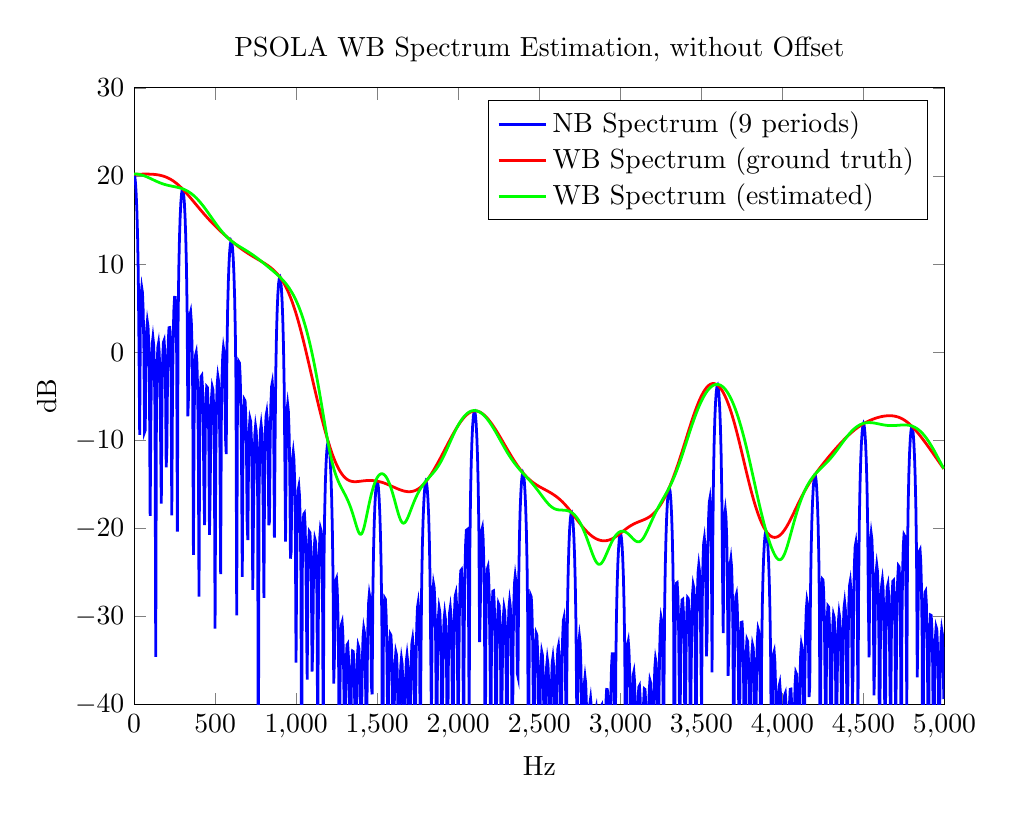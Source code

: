 % This file was created by matlab2tikz.
%
%The latest updates can be retrieved from
%  http://www.mathworks.com/matlabcentral/fileexchange/22022-matlab2tikz-matlab2tikz
%where you can also make suggestions and rate matlab2tikz.
%
\begin{tikzpicture}

\begin{axis}[%
width=4.052in,
height=3.084in,
at={(0.68in,0.416in)},
scale only axis,
xmin=0,
xmax=5000,
xlabel={Hz},
ymin=-40,
ymax=30,
ylabel={dB},
axis background/.style={fill=white},
title={PSOLA WB Spectrum Estimation, without Offset},
legend style={legend cell align=left,align=left,legend plot pos=left,draw=black}
]
\addplot [color=blue,solid,line width=1.0pt]
  table[row sep=crcr]{%
0	20.2\\
4.307	19.963\\
8.613	19.236\\
12.92	17.963\\
17.227	16.027\\
21.533	13.181\\
25.84	8.823\\
30.146	0.7\\
34.453	-9.384\\
38.76	2.987\\
43.066	6.332\\
47.373	7.303\\
51.68	6.777\\
55.986	4.804\\
60.293	0.75\\
64.6	-9.067\\
68.906	-8.846\\
73.213	-0.449\\
77.52	2.54\\
81.826	3.472\\
86.133	2.928\\
90.439	0.824\\
94.746	-3.796\\
99.053	-18.576\\
103.359	-7.937\\
107.666	-1.595\\
111.973	0.939\\
116.279	1.652\\
120.586	0.911\\
124.893	-1.527\\
129.199	-7.116\\
133.506	-34.572\\
137.812	-6.614\\
142.119	-1.571\\
146.426	0.546\\
150.732	1.008\\
155.039	0.008\\
159.346	-2.884\\
163.652	-9.978\\
167.959	-17.193\\
172.266	-4.78\\
176.572	-0.638\\
180.879	1.122\\
185.186	1.339\\
189.492	0.052\\
193.799	-3.406\\
198.105	-13.078\\
202.412	-10.815\\
206.719	-2.214\\
211.025	1.293\\
215.332	2.78\\
219.639	2.797\\
223.945	1.237\\
228.252	-2.91\\
232.559	-18.529\\
236.865	-5.074\\
241.172	1.681\\
245.479	4.829\\
249.785	6.225\\
254.092	6.217\\
258.398	4.549\\
262.705	-0.316\\
267.012	-20.363\\
271.318	3.058\\
275.625	9.279\\
279.932	12.938\\
284.238	15.361\\
288.545	16.977\\
292.852	17.977\\
297.158	18.454\\
301.465	18.448\\
305.771	17.965\\
310.078	16.977\\
314.385	15.41\\
318.691	13.114\\
322.998	9.764\\
327.305	4.484\\
331.611	-7.288\\
335.918	-4.963\\
340.225	1.999\\
344.531	4.24\\
348.838	4.566\\
353.145	3.474\\
357.451	0.822\\
361.758	-4.479\\
366.064	-22.987\\
370.371	-7.928\\
374.678	-2.401\\
378.984	-0.342\\
383.291	-0.031\\
387.598	-1.162\\
391.904	-4.032\\
396.211	-10.306\\
400.518	-27.745\\
404.824	-8.96\\
409.131	-4.501\\
413.438	-2.767\\
417.744	-2.643\\
422.051	-3.988\\
426.357	-7.297\\
430.664	-15.278\\
434.971	-19.628\\
439.277	-8.997\\
443.584	-5.325\\
447.891	-3.909\\
452.197	-4.011\\
456.504	-5.639\\
460.811	-9.552\\
465.117	-20.718\\
469.424	-15.793\\
473.73	-8.169\\
478.037	-5.089\\
482.344	-3.951\\
486.65	-4.279\\
490.957	-6.227\\
495.264	-10.947\\
499.57	-31.372\\
503.877	-12.301\\
508.184	-6.314\\
512.49	-3.662\\
516.797	-2.733\\
521.104	-3.247\\
525.41	-5.522\\
529.717	-11.342\\
534.023	-25.188\\
538.33	-7.888\\
542.637	-2.837\\
546.943	-0.39\\
551.25	0.506\\
555.557	-0.017\\
559.863	-2.475\\
564.17	-9.797\\
568.477	-11.559\\
572.783	-0.261\\
577.09	4.802\\
581.396	7.967\\
585.703	10.089\\
590.01	11.488\\
594.316	12.313\\
598.623	12.636\\
602.93	12.483\\
607.236	11.849\\
611.543	10.693\\
615.85	8.921\\
620.156	6.34\\
624.463	2.511\\
628.77	-3.931\\
633.076	-29.877\\
637.383	-7.221\\
641.689	-2.588\\
645.996	-1.084\\
650.303	-1.225\\
654.609	-2.767\\
658.916	-6.074\\
663.223	-13.07\\
667.529	-25.489\\
671.836	-10.768\\
676.143	-6.801\\
680.449	-5.377\\
684.756	-5.519\\
689.062	-7.132\\
693.369	-10.785\\
697.676	-19.691\\
701.982	-21.332\\
706.289	-12.023\\
710.596	-8.705\\
714.902	-7.53\\
719.209	-7.851\\
723.516	-9.72\\
727.822	-14.003\\
732.129	-26.968\\
736.436	-18.968\\
740.742	-12.095\\
745.049	-9.316\\
749.355	-8.408\\
753.662	-8.96\\
757.969	-11.177\\
762.275	-16.372\\
766.582	-50.41\\
770.889	-16.649\\
775.195	-11.218\\
779.502	-8.875\\
783.809	-8.217\\
788.115	-9.015\\
792.422	-11.648\\
796.729	-18.182\\
801.035	-27.881\\
805.342	-13.79\\
809.648	-9.298\\
813.955	-7.283\\
818.262	-6.822\\
822.568	-7.841\\
826.875	-10.943\\
831.182	-19.636\\
835.488	-19.215\\
839.795	-9.708\\
844.102	-5.773\\
848.408	-3.897\\
852.715	-3.464\\
857.021	-4.538\\
861.328	-8.026\\
865.635	-21.045\\
869.941	-10.098\\
874.248	-2.196\\
878.555	2.037\\
882.861	4.773\\
887.168	6.603\\
891.475	7.769\\
895.781	8.385\\
900.088	8.507\\
904.395	8.151\\
908.701	7.298\\
913.008	5.893\\
917.314	3.814\\
921.621	0.813\\
925.928	-3.727\\
930.234	-12.141\\
934.541	-21.483\\
938.848	-9.795\\
943.154	-6.684\\
947.461	-5.919\\
951.768	-6.651\\
956.074	-8.841\\
960.381	-13.146\\
964.688	-23.428\\
968.994	-22.71\\
973.301	-14.753\\
977.607	-12.039\\
981.914	-11.367\\
986.221	-12.173\\
990.527	-14.555\\
994.834	-19.498\\
999.141	-35.239\\
1003.447	-23.799\\
1007.754	-17.858\\
1012.061	-15.643\\
1016.367	-15.238\\
1020.674	-16.292\\
1024.98	-19.061\\
1029.287	-25.049\\
1033.594	-49.049\\
1037.9	-24.809\\
1042.207	-20.164\\
1046.514	-18.396\\
1050.82	-18.275\\
1055.127	-19.621\\
1059.434	-22.879\\
1063.74	-30.453\\
1068.047	-37.167\\
1072.354	-25.519\\
1076.66	-21.766\\
1080.967	-20.36\\
1085.273	-20.49\\
1089.58	-22.128\\
1093.887	-25.963\\
1098.193	-36.246\\
1102.5	-33.579\\
1106.807	-25.493\\
1111.113	-22.345\\
1115.42	-21.191\\
1119.727	-21.5\\
1124.033	-23.39\\
1128.34	-27.905\\
1132.646	-44.71\\
1136.953	-30.283\\
1141.26	-23.926\\
1145.566	-21.091\\
1149.873	-19.986\\
1154.18	-20.28\\
1158.486	-22.24\\
1162.793	-27.459\\
1167.1	-45.584\\
1171.406	-24.209\\
1175.713	-18.295\\
1180.02	-14.885\\
1184.326	-12.692\\
1188.633	-11.291\\
1192.939	-10.496\\
1197.246	-10.216\\
1201.553	-10.409\\
1205.859	-11.071\\
1210.166	-12.232\\
1214.473	-13.965\\
1218.779	-16.422\\
1223.086	-19.934\\
1227.393	-25.401\\
1231.699	-37.623\\
1236.006	-34.668\\
1240.312	-27.995\\
1244.619	-25.896\\
1248.926	-25.684\\
1253.232	-26.878\\
1257.539	-29.633\\
1261.846	-35.073\\
1266.152	-54.851\\
1270.459	-38.266\\
1274.766	-32.889\\
1279.072	-30.898\\
1283.379	-30.632\\
1287.686	-31.801\\
1291.992	-34.715\\
1296.299	-41.101\\
1300.605	-56.968\\
1304.912	-39.377\\
1309.219	-34.972\\
1313.525	-33.242\\
1317.832	-33.108\\
1322.139	-34.438\\
1326.445	-37.747\\
1330.752	-45.862\\
1335.059	-49.414\\
1339.365	-39.053\\
1343.672	-35.374\\
1347.979	-33.918\\
1352.285	-33.971\\
1356.592	-35.553\\
1360.898	-39.449\\
1365.205	-50.915\\
1369.512	-45.133\\
1373.818	-37.595\\
1378.125	-34.476\\
1382.432	-33.28\\
1386.738	-33.547\\
1391.045	-35.443\\
1395.352	-40.16\\
1399.658	-62.33\\
1403.965	-40.995\\
1408.271	-35.032\\
1412.578	-32.335\\
1416.885	-31.351\\
1421.191	-31.81\\
1425.498	-34.047\\
1429.805	-39.912\\
1434.111	-52.432\\
1438.418	-35.952\\
1442.725	-30.904\\
1447.031	-28.419\\
1451.338	-27.477\\
1455.645	-27.959\\
1459.951	-30.401\\
1464.258	-37.86\\
1468.564	-38.838\\
1472.871	-27.769\\
1477.178	-22.699\\
1481.484	-19.5\\
1485.791	-17.335\\
1490.098	-15.89\\
1494.404	-15.02\\
1498.711	-14.654\\
1503.018	-14.764\\
1507.324	-15.357\\
1511.631	-16.476\\
1515.938	-18.216\\
1520.244	-20.773\\
1524.551	-24.594\\
1528.857	-31.082\\
1533.164	-60.46\\
1537.471	-33.956\\
1541.777	-29.392\\
1546.084	-27.896\\
1550.391	-28.035\\
1554.697	-29.579\\
1559.004	-32.904\\
1563.311	-40.01\\
1567.617	-51.346\\
1571.924	-37.308\\
1576.23	-33.396\\
1580.537	-31.989\\
1584.844	-32.141\\
1589.15	-33.768\\
1593.457	-37.461\\
1597.764	-46.579\\
1602.07	-47.503\\
1606.377	-38.445\\
1610.684	-35.171\\
1614.99	-34.015\\
1619.297	-34.35\\
1623.604	-36.241\\
1627.91	-40.581\\
1632.217	-54.059\\
1636.523	-45.151\\
1640.83	-38.41\\
1645.137	-35.662\\
1649.443	-34.766\\
1653.75	-35.327\\
1658.057	-37.562\\
1662.363	-42.831\\
1666.67	-104.976\\
1670.977	-42.718\\
1675.283	-37.355\\
1679.59	-35.02\\
1683.896	-34.355\\
1688.203	-35.144\\
1692.51	-37.782\\
1696.816	-44.414\\
1701.123	-53.128\\
1705.43	-39.557\\
1709.736	-35.08\\
1714.043	-33.037\\
1718.35	-32.538\\
1722.656	-33.516\\
1726.963	-36.598\\
1731.27	-45.46\\
1735.576	-44.248\\
1739.883	-34.885\\
1744.189	-30.904\\
1748.496	-28.952\\
1752.803	-28.432\\
1757.109	-29.419\\
1761.416	-32.851\\
1765.723	-46.369\\
1770.029	-34.281\\
1774.336	-26.363\\
1778.643	-22.012\\
1782.949	-19.13\\
1787.256	-17.139\\
1791.562	-15.801\\
1795.869	-15.002\\
1800.176	-14.688\\
1804.482	-14.844\\
1808.789	-15.488\\
1813.096	-16.678\\
1817.402	-18.535\\
1821.709	-21.314\\
1826.016	-25.643\\
1830.322	-33.944\\
1834.629	-42.16\\
1838.936	-30.669\\
1843.242	-27.336\\
1847.549	-26.305\\
1851.855	-26.755\\
1856.162	-28.659\\
1860.469	-32.695\\
1864.775	-42.921\\
1869.082	-41.149\\
1873.389	-33.053\\
1877.695	-30.031\\
1882.002	-29.019\\
1886.309	-29.472\\
1890.615	-31.502\\
1894.922	-36.125\\
1899.229	-52.258\\
1903.535	-39.257\\
1907.842	-33.026\\
1912.148	-30.429\\
1916.455	-29.619\\
1920.762	-30.262\\
1925.068	-32.627\\
1929.375	-38.27\\
1933.682	-59.105\\
1937.988	-36.772\\
1942.295	-31.751\\
1946.602	-29.552\\
1950.908	-28.987\\
1955.215	-29.889\\
1959.521	-32.72\\
1963.828	-39.982\\
1968.135	-45.424\\
1972.441	-33.708\\
1976.748	-29.542\\
1981.055	-27.692\\
1985.361	-27.374\\
1989.668	-28.57\\
1993.975	-31.995\\
1998.281	-42.126\\
2002.588	-38.268\\
2006.895	-29.919\\
2011.201	-26.367\\
2015.508	-24.793\\
2019.814	-24.685\\
2024.121	-26.173\\
2028.428	-30.335\\
2032.734	-47.758\\
2037.041	-31.523\\
2041.348	-24.876\\
2045.654	-21.682\\
2049.961	-20.212\\
2054.268	-20.148\\
2058.574	-21.773\\
2062.881	-26.739\\
2067.188	-42.709\\
2071.494	-22.438\\
2075.801	-16.268\\
2080.107	-12.565\\
2084.414	-10.076\\
2088.721	-8.387\\
2093.027	-7.312\\
2097.334	-6.763\\
2101.641	-6.699\\
2105.947	-7.118\\
2110.254	-8.049\\
2114.561	-9.567\\
2118.867	-11.828\\
2123.174	-15.166\\
2127.48	-20.505\\
2131.787	-32.91\\
2136.094	-29.04\\
2140.4	-22.399\\
2144.707	-20.217\\
2149.014	-19.914\\
2153.32	-21.03\\
2157.627	-23.728\\
2161.934	-29.173\\
2166.24	-50.359\\
2170.547	-31.9\\
2174.854	-26.594\\
2179.16	-24.615\\
2183.467	-24.36\\
2187.773	-25.552\\
2192.08	-28.514\\
2196.387	-35.038\\
2200.693	-49.554\\
2205	-33.031\\
2209.307	-28.755\\
2213.613	-27.118\\
2217.92	-27.078\\
2222.227	-28.515\\
2226.533	-31.961\\
2230.84	-40.365\\
2235.146	-43.291\\
2239.453	-33.349\\
2243.76	-29.844\\
2248.066	-28.539\\
2252.373	-28.744\\
2256.68	-30.488\\
2260.986	-34.583\\
2265.293	-46.599\\
2269.6	-40.161\\
2273.906	-32.932\\
2278.213	-30.007\\
2282.52	-28.987\\
2286.826	-29.428\\
2291.133	-31.511\\
2295.439	-36.465\\
2299.746	-61.207\\
2304.053	-37.255\\
2308.359	-31.546\\
2312.666	-29.036\\
2316.973	-28.224\\
2321.279	-28.854\\
2325.586	-31.275\\
2329.893	-37.406\\
2334.199	-48.921\\
2338.506	-33.362\\
2342.812	-28.519\\
2347.119	-26.196\\
2351.426	-25.405\\
2355.732	-26.039\\
2360.039	-28.651\\
2364.346	-36.439\\
2368.652	-36.816\\
2372.959	-26.13\\
2377.266	-21.218\\
2381.572	-18.143\\
2385.879	-16.088\\
2390.186	-14.747\\
2394.492	-13.973\\
2398.799	-13.698\\
2403.105	-13.896\\
2407.412	-14.573\\
2411.719	-15.774\\
2416.025	-17.594\\
2420.332	-20.232\\
2424.639	-24.145\\
2428.945	-30.779\\
2433.252	-66.402\\
2437.559	-33.407\\
2441.865	-28.988\\
2446.172	-27.572\\
2450.479	-27.776\\
2454.785	-29.383\\
2459.092	-32.785\\
2463.398	-40.057\\
2467.705	-50.427\\
2472.012	-37.044\\
2476.318	-33.226\\
2480.625	-31.873\\
2484.932	-32.069\\
2489.238	-33.743\\
2493.545	-37.505\\
2497.852	-46.875\\
2502.158	-47.108\\
2506.465	-38.311\\
2510.771	-35.105\\
2515.078	-33.99\\
2519.385	-34.364\\
2523.691	-36.3\\
2527.998	-40.723\\
2532.305	-54.79\\
2536.611	-44.954\\
2540.918	-38.371\\
2545.225	-35.684\\
2549.531	-34.835\\
2553.838	-35.444\\
2558.145	-37.741\\
2562.451	-43.132\\
2566.758	-76.19\\
2571.064	-42.739\\
2575.371	-37.506\\
2579.678	-35.248\\
2583.984	-34.653\\
2588.291	-35.518\\
2592.598	-38.254\\
2596.904	-45.09\\
2601.211	-52.974\\
2605.518	-39.991\\
2609.824	-35.654\\
2614.131	-33.723\\
2618.438	-33.333\\
2622.744	-34.431\\
2627.051	-37.664\\
2631.357	-46.892\\
2635.664	-45.082\\
2639.971	-36.058\\
2644.277	-32.252\\
2648.584	-30.456\\
2652.891	-30.097\\
2657.197	-31.259\\
2661.504	-34.91\\
2665.811	-49.29\\
2670.117	-36.294\\
2674.424	-28.672\\
2678.73	-24.534\\
2683.037	-21.852\\
2687.344	-20.06\\
2691.65	-18.923\\
2695.957	-18.329\\
2700.264	-18.224\\
2704.57	-18.594\\
2708.877	-19.457\\
2713.184	-20.872\\
2717.49	-22.961\\
2721.797	-25.983\\
2726.104	-30.579\\
2730.41	-39.265\\
2734.717	-46.887\\
2739.023	-36.068\\
2743.33	-33.034\\
2747.637	-32.271\\
2751.943	-32.983\\
2756.25	-35.156\\
2760.557	-39.489\\
2764.863	-50.249\\
2769.17	-47.998\\
2773.477	-40.345\\
2777.783	-37.613\\
2782.09	-36.868\\
2786.396	-37.584\\
2790.703	-39.883\\
2795.01	-44.817\\
2799.316	-62.088\\
2803.623	-48.06\\
2807.93	-42.18\\
2812.236	-39.85\\
2816.543	-39.291\\
2820.85	-40.182\\
2825.156	-42.803\\
2829.463	-48.769\\
2833.77	-67.671\\
2838.076	-47.343\\
2842.383	-42.608\\
2846.689	-40.644\\
2850.996	-40.298\\
2855.303	-41.419\\
2859.609	-44.482\\
2863.916	-52.096\\
2868.223	-56.94\\
2872.529	-45.773\\
2876.836	-41.833\\
2881.143	-40.172\\
2885.449	-40.03\\
2889.756	-41.403\\
2894.062	-45.027\\
2898.369	-55.624\\
2902.676	-51.151\\
2906.982	-43.106\\
2911.289	-39.715\\
2915.596	-38.275\\
2919.902	-38.289\\
2924.209	-39.901\\
2928.516	-44.226\\
2932.822	-62.949\\
2937.129	-45.204\\
2941.436	-38.73\\
2945.742	-35.626\\
2950.049	-34.224\\
2954.355	-34.22\\
2958.662	-35.911\\
2962.969	-41.008\\
2967.275	-55.432\\
2971.582	-36.363\\
2975.889	-30.263\\
2980.195	-26.573\\
2984.502	-24.078\\
2988.809	-22.369\\
2993.115	-21.265\\
2997.422	-20.678\\
3001.729	-20.57\\
3006.035	-20.937\\
3010.342	-21.812\\
3014.648	-23.27\\
3018.955	-25.469\\
3023.262	-28.751\\
3027.568	-34.063\\
3031.875	-46.757\\
3036.182	-42.014\\
3040.488	-35.444\\
3044.795	-33.205\\
3049.102	-32.823\\
3053.408	-33.853\\
3057.715	-36.473\\
3062.021	-41.886\\
3066.328	-64.8\\
3070.635	-44.026\\
3074.941	-38.704\\
3079.248	-36.638\\
3083.555	-36.281\\
3087.861	-37.368\\
3092.168	-40.24\\
3096.475	-46.752\\
3100.781	-59.886\\
3105.088	-44.116\\
3109.395	-39.775\\
3113.701	-38.031\\
3118.008	-37.871\\
3122.314	-39.191\\
3126.621	-42.539\\
3130.928	-50.996\\
3135.234	-53.052\\
3139.541	-43.248\\
3143.848	-39.642\\
3148.154	-38.206\\
3152.461	-38.273\\
3156.768	-39.883\\
3161.074	-43.874\\
3165.381	-56.162\\
3169.688	-48.722\\
3173.994	-41.472\\
3178.301	-38.41\\
3182.607	-37.232\\
3186.914	-37.51\\
3191.221	-39.436\\
3195.527	-44.283\\
3199.834	-72.351\\
3204.141	-44.324\\
3208.447	-38.508\\
3212.754	-35.825\\
3217.061	-34.824\\
3221.367	-35.262\\
3225.674	-37.503\\
3229.98	-43.539\\
3234.287	-53.764\\
3238.594	-38.67\\
3242.9	-33.663\\
3247.207	-31.132\\
3251.514	-30.122\\
3255.82	-30.536\\
3260.127	-32.95\\
3264.434	-40.708\\
3268.74	-40.121\\
3273.047	-29.434\\
3277.354	-24.311\\
3281.66	-20.995\\
3285.967	-18.688\\
3290.273	-17.087\\
3294.58	-16.05\\
3298.887	-15.508\\
3303.193	-15.437\\
3307.5	-15.844\\
3311.807	-16.774\\
3316.113	-18.324\\
3320.42	-20.697\\
3324.727	-24.358\\
3329.033	-30.797\\
3333.34	-87.898\\
3337.646	-32.502\\
3341.953	-27.888\\
3346.26	-26.219\\
3350.566	-26.156\\
3354.873	-27.497\\
3359.18	-30.649\\
3363.486	-37.768\\
3367.793	-46.906\\
3372.1	-33.797\\
3376.406	-29.752\\
3380.713	-28.135\\
3385.02	-28.06\\
3389.326	-29.467\\
3393.633	-32.987\\
3397.939	-42.31\\
3402.246	-41.543\\
3406.553	-32.687\\
3410.859	-29.24\\
3415.166	-27.862\\
3419.473	-27.969\\
3423.779	-29.649\\
3428.086	-33.855\\
3432.393	-48.274\\
3436.699	-37.155\\
3441.006	-30.427\\
3445.312	-27.507\\
3449.619	-26.411\\
3453.926	-26.776\\
3458.232	-28.845\\
3462.539	-34.073\\
3466.846	-60.831\\
3471.152	-32.824\\
3475.459	-27.434\\
3479.766	-24.969\\
3484.072	-24.162\\
3488.379	-24.822\\
3492.686	-27.376\\
3496.992	-34.144\\
3501.299	-40.959\\
3505.605	-28.245\\
3509.912	-23.772\\
3514.219	-21.676\\
3518.525	-21.122\\
3522.832	-22.068\\
3527.139	-25.182\\
3531.445	-34.519\\
3535.752	-31.836\\
3540.059	-22.87\\
3544.365	-18.968\\
3548.672	-17.061\\
3552.979	-16.594\\
3557.285	-17.664\\
3561.592	-21.272\\
3565.898	-36.338\\
3570.205	-22.084\\
3574.512	-14.492\\
3578.818	-10.306\\
3583.125	-7.565\\
3587.432	-5.717\\
3591.738	-4.529\\
3596.045	-3.891\\
3600.352	-3.75\\
3604.658	-4.094\\
3608.965	-4.941\\
3613.271	-6.351\\
3617.578	-8.449\\
3621.885	-11.497\\
3626.191	-16.151\\
3630.498	-25.024\\
3634.805	-31.887\\
3639.111	-21.521\\
3643.418	-18.608\\
3647.725	-17.944\\
3652.031	-18.761\\
3656.338	-21.054\\
3660.645	-25.547\\
3664.951	-36.733\\
3669.258	-33.877\\
3673.564	-26.553\\
3677.871	-24.016\\
3682.178	-23.456\\
3686.484	-24.365\\
3690.791	-26.877\\
3695.098	-32.077\\
3699.404	-50.593\\
3703.711	-35.376\\
3708.018	-29.833\\
3712.324	-27.773\\
3716.631	-27.478\\
3720.938	-28.641\\
3725.244	-31.558\\
3729.551	-37.898\\
3733.857	-55.281\\
3738.164	-36.67\\
3742.471	-32.301\\
3746.777	-30.662\\
3751.084	-30.637\\
3755.391	-32.085\\
3759.697	-35.501\\
3764.004	-43.601\\
3768.311	-48.001\\
3772.617	-37.501\\
3776.924	-33.936\\
3781.23	-32.622\\
3785.537	-32.822\\
3789.844	-34.542\\
3794.15	-38.543\\
3798.457	-49.812\\
3802.764	-44.896\\
3807.07	-37.34\\
3811.377	-34.307\\
3815.684	-33.2\\
3819.99	-33.542\\
3824.297	-35.488\\
3828.604	-40.189\\
3832.91	-60.687\\
3837.217	-41.394\\
3841.523	-35.311\\
3845.83	-32.521\\
3850.137	-31.413\\
3854.443	-31.697\\
3858.75	-33.684\\
3863.057	-39.148\\
3867.363	-52.439\\
3871.67	-34.626\\
3875.977	-28.828\\
3880.283	-25.388\\
3884.59	-23.122\\
3888.896	-21.629\\
3893.203	-20.73\\
3897.51	-20.338\\
3901.816	-20.416\\
3906.123	-20.961\\
3910.43	-22.005\\
3914.736	-23.625\\
3919.043	-25.981\\
3923.35	-29.421\\
3927.656	-34.914\\
3931.963	-48.13\\
3936.27	-42.689\\
3940.576	-36.372\\
3944.883	-34.26\\
3949.189	-33.975\\
3953.496	-35.09\\
3957.803	-37.795\\
3962.109	-43.331\\
3966.416	-68.723\\
3970.723	-45.17\\
3975.029	-39.959\\
3979.336	-37.928\\
3983.643	-37.583\\
3987.949	-38.673\\
3992.256	-41.553\\
3996.562	-48.149\\
4000.869	-60.092\\
4005.176	-45.043\\
4009.482	-40.708\\
4013.789	-38.921\\
4018.096	-38.704\\
4022.402	-39.962\\
4026.709	-43.265\\
4031.016	-51.836\\
4035.322	-53.075\\
4039.629	-43.438\\
4043.936	-39.776\\
4048.242	-38.255\\
4052.549	-38.23\\
4056.855	-39.754\\
4061.162	-43.693\\
4065.469	-56.346\\
4069.775	-47.932\\
4074.082	-40.718\\
4078.389	-37.591\\
4082.695	-36.331\\
4087.002	-36.53\\
4091.309	-38.392\\
4095.615	-43.234\\
4099.922	-77.592\\
4104.229	-42.756\\
4108.535	-36.96\\
4112.842	-34.243\\
4117.148	-33.202\\
4121.455	-33.609\\
4125.762	-35.842\\
4130.068	-41.971\\
4134.375	-51.168\\
4138.682	-36.672\\
4142.988	-31.713\\
4147.295	-29.202\\
4151.602	-28.21\\
4155.908	-28.654\\
4160.215	-31.129\\
4164.521	-39.138\\
4168.828	-37.868\\
4173.135	-27.456\\
4177.441	-22.42\\
4181.748	-19.17\\
4186.055	-16.927\\
4190.361	-15.392\\
4194.668	-14.426\\
4198.975	-13.962\\
4203.281	-13.973\\
4207.588	-14.469\\
4211.895	-15.494\\
4216.201	-17.149\\
4220.508	-19.637\\
4224.814	-23.435\\
4229.121	-30.075\\
4233.428	-63.887\\
4237.734	-31.666\\
4242.041	-27.267\\
4246.348	-25.762\\
4250.654	-25.857\\
4254.961	-27.361\\
4259.268	-30.698\\
4263.574	-38.107\\
4267.881	-46.501\\
4272.188	-34.061\\
4276.494	-30.236\\
4280.801	-28.807\\
4285.107	-28.915\\
4289.414	-30.512\\
4293.721	-34.25\\
4298.027	-44.0\\
4302.334	-42.691\\
4306.641	-34.222\\
4310.947	-30.994\\
4315.254	-29.81\\
4319.561	-30.108\\
4323.867	-31.985\\
4328.174	-36.428\\
4332.48	-51.719\\
4336.787	-39.69\\
4341.094	-33.25\\
4345.4	-30.528\\
4349.707	-29.611\\
4354.014	-30.151\\
4358.32	-32.402\\
4362.627	-37.873\\
4366.934	-61.117\\
4371.24	-36.546\\
4375.547	-31.37\\
4379.854	-29.062\\
4384.16	-28.396\\
4388.467	-29.191\\
4392.773	-31.894\\
4397.08	-38.916\\
4401.387	-44.999\\
4405.693	-32.805\\
4410	-28.472\\
4414.307	-26.476\\
4418.613	-26.006\\
4422.92	-27.034\\
4427.227	-30.25\\
4431.533	-39.918\\
4435.84	-36.544\\
4440.146	-27.801\\
4444.453	-23.961\\
4448.76	-22.085\\
4453.066	-21.637\\
4457.373	-22.727\\
4461.68	-26.387\\
4465.986	-42.33\\
4470.293	-26.771\\
4474.6	-19.249\\
4478.906	-15.042\\
4483.213	-12.254\\
4487.52	-10.342\\
4491.826	-9.08\\
4496.133	-8.356\\
4500.439	-8.121\\
4504.746	-8.361\\
4509.053	-9.097\\
4513.359	-10.388\\
4517.666	-12.361\\
4521.973	-15.285\\
4526.279	-19.827\\
4530.586	-28.706\\
4534.893	-34.622\\
4539.199	-24.453\\
4543.506	-21.411\\
4547.812	-20.58\\
4552.119	-21.215\\
4556.426	-23.323\\
4560.732	-27.653\\
4565.039	-38.943\\
4569.346	-35.106\\
4573.652	-27.719\\
4577.959	-24.976\\
4582.266	-24.182\\
4586.572	-24.846\\
4590.879	-27.115\\
4595.186	-32.112\\
4599.492	-51.572\\
4603.799	-34.474\\
4608.105	-28.743\\
4612.412	-26.416\\
4616.719	-25.835\\
4621.025	-26.707\\
4625.332	-29.344\\
4629.639	-35.474\\
4633.945	-50.985\\
4638.252	-33.24\\
4642.559	-28.619\\
4646.865	-26.681\\
4651.172	-26.349\\
4655.479	-27.493\\
4659.785	-30.626\\
4664.092	-38.583\\
4668.398	-41.917\\
4672.705	-31.422\\
4677.012	-27.596\\
4681.318	-25.996\\
4685.625	-25.91\\
4689.932	-27.355\\
4694.238	-31.118\\
4698.545	-42.478\\
4702.852	-36.5\\
4707.158	-28.837\\
4711.465	-25.581\\
4715.771	-24.242\\
4720.078	-24.359\\
4724.385	-26.099\\
4728.691	-30.653\\
4732.998	-52.795\\
4737.305	-31.081\\
4741.611	-24.906\\
4745.918	-21.968\\
4750.225	-20.71\\
4754.531	-20.857\\
4758.838	-22.733\\
4763.145	-28.178\\
4767.451	-40.098\\
4771.758	-23.052\\
4776.064	-17.223\\
4780.371	-13.719\\
4784.678	-11.388\\
4788.984	-9.838\\
4793.291	-8.891\\
4797.598	-8.462\\
4801.904	-8.514\\
4806.211	-9.045\\
4810.518	-10.088\\
4814.824	-11.721\\
4819.131	-14.106\\
4823.438	-17.597\\
4827.744	-23.188\\
4832.051	-36.894\\
4836.357	-30.684\\
4840.664	-24.592\\
4844.971	-22.606\\
4849.277	-22.439\\
4853.584	-23.681\\
4857.891	-26.533\\
4862.197	-32.281\\
4866.504	-61.391\\
4870.811	-34.048\\
4875.117	-29.09\\
4879.424	-27.259\\
4883.73	-27.111\\
4888.037	-28.408\\
4892.344	-31.519\\
4896.65	-38.444\\
4900.957	-49.536\\
4905.264	-35.397\\
4909.57	-31.355\\
4913.877	-29.829\\
4918.184	-29.873\\
4922.49	-31.402\\
4926.797	-35.006\\
4931.104	-44.057\\
4935.41	-44.849\\
4939.717	-35.735\\
4944.023	-32.397\\
4948.33	-31.177\\
4952.637	-31.452\\
4956.943	-33.285\\
4961.25	-37.572\\
4965.557	-51.034\\
4969.863	-42.003\\
4974.17	-35.218\\
4978.477	-32.419\\
4982.783	-31.47\\
4987.09	-31.978\\
4991.396	-34.159\\
4995.703	-39.375\\
};
\addlegendentry{NB Spectrum (9 periods)};

\addplot [color=red,solid,line width=1.0pt]
  table[row sep=crcr]{%
0	20.2\\
4.307	20.2\\
8.613	20.2\\
12.92	20.201\\
17.227	20.201\\
21.533	20.202\\
25.84	20.203\\
30.146	20.204\\
34.453	20.205\\
38.76	20.206\\
43.066	20.207\\
47.373	20.208\\
51.68	20.21\\
55.986	20.211\\
60.293	20.212\\
64.6	20.212\\
68.906	20.213\\
73.213	20.213\\
77.52	20.213\\
81.826	20.213\\
86.133	20.212\\
90.439	20.21\\
94.746	20.209\\
99.053	20.206\\
103.359	20.203\\
107.666	20.199\\
111.973	20.195\\
116.279	20.19\\
120.586	20.184\\
124.893	20.177\\
129.199	20.169\\
133.506	20.16\\
137.812	20.15\\
142.119	20.139\\
146.426	20.127\\
150.732	20.114\\
155.039	20.099\\
159.346	20.083\\
163.652	20.065\\
167.959	20.046\\
172.266	20.026\\
176.572	20.003\\
180.879	19.979\\
185.186	19.953\\
189.492	19.926\\
193.799	19.896\\
198.105	19.865\\
202.412	19.832\\
206.719	19.796\\
211.025	19.759\\
215.332	19.719\\
219.639	19.678\\
223.945	19.634\\
228.252	19.588\\
232.559	19.54\\
236.865	19.49\\
241.172	19.437\\
245.479	19.382\\
249.785	19.325\\
254.092	19.266\\
258.398	19.204\\
262.705	19.14\\
267.012	19.074\\
271.318	19.006\\
275.625	18.936\\
279.932	18.864\\
284.238	18.79\\
288.545	18.714\\
292.852	18.636\\
297.158	18.557\\
301.465	18.476\\
305.771	18.393\\
310.078	18.308\\
314.385	18.223\\
318.691	18.136\\
322.998	18.047\\
327.305	17.958\\
331.611	17.867\\
335.918	17.776\\
340.225	17.684\\
344.531	17.591\\
348.838	17.497\\
353.145	17.403\\
357.451	17.308\\
361.758	17.213\\
366.064	17.118\\
370.371	17.022\\
374.678	16.927\\
378.984	16.831\\
383.291	16.735\\
387.598	16.64\\
391.904	16.545\\
396.211	16.45\\
400.518	16.356\\
404.824	16.261\\
409.131	16.167\\
413.438	16.074\\
417.744	15.981\\
422.051	15.889\\
426.357	15.797\\
430.664	15.706\\
434.971	15.615\\
439.277	15.525\\
443.584	15.436\\
447.891	15.347\\
452.197	15.259\\
456.504	15.172\\
460.811	15.085\\
465.117	14.999\\
469.424	14.914\\
473.73	14.83\\
478.037	14.746\\
482.344	14.664\\
486.65	14.581\\
490.957	14.5\\
495.264	14.42\\
499.57	14.34\\
503.877	14.261\\
508.184	14.182\\
512.49	14.104\\
516.797	14.027\\
521.104	13.951\\
525.41	13.875\\
529.717	13.8\\
534.023	13.725\\
538.33	13.651\\
542.637	13.577\\
546.943	13.504\\
551.25	13.431\\
555.557	13.359\\
559.863	13.287\\
564.17	13.216\\
568.477	13.145\\
572.783	13.074\\
577.09	13.004\\
581.396	12.934\\
585.703	12.865\\
590.01	12.796\\
594.316	12.728\\
598.623	12.66\\
602.93	12.592\\
607.236	12.525\\
611.543	12.459\\
615.85	12.393\\
620.156	12.328\\
624.463	12.263\\
628.77	12.199\\
633.076	12.136\\
637.383	12.074\\
641.689	12.012\\
645.996	11.951\\
650.303	11.891\\
654.609	11.831\\
658.916	11.773\\
663.223	11.715\\
667.529	11.658\\
671.836	11.601\\
676.143	11.546\\
680.449	11.491\\
684.756	11.436\\
689.062	11.383\\
693.369	11.33\\
697.676	11.278\\
701.982	11.226\\
706.289	11.176\\
710.596	11.125\\
714.902	11.075\\
719.209	11.026\\
723.516	10.978\\
727.822	10.929\\
732.129	10.881\\
736.436	10.834\\
740.742	10.787\\
745.049	10.74\\
749.355	10.693\\
753.662	10.646\\
757.969	10.6\\
762.275	10.553\\
766.582	10.507\\
770.889	10.461\\
775.195	10.414\\
779.502	10.367\\
783.809	10.32\\
788.115	10.273\\
792.422	10.225\\
796.729	10.176\\
801.035	10.127\\
805.342	10.077\\
809.648	10.027\\
813.955	9.975\\
818.262	9.922\\
822.568	9.868\\
826.875	9.813\\
831.182	9.756\\
835.488	9.698\\
839.795	9.638\\
844.102	9.576\\
848.408	9.512\\
852.715	9.445\\
857.021	9.376\\
861.328	9.305\\
865.635	9.23\\
869.941	9.153\\
874.248	9.072\\
878.555	8.988\\
882.861	8.9\\
887.168	8.808\\
891.475	8.713\\
895.781	8.612\\
900.088	8.507\\
904.395	8.398\\
908.701	8.283\\
913.008	8.162\\
917.314	8.036\\
921.621	7.905\\
925.928	7.767\\
930.234	7.623\\
934.541	7.473\\
938.848	7.317\\
943.154	7.153\\
947.461	6.983\\
951.768	6.807\\
956.074	6.623\\
960.381	6.432\\
964.688	6.234\\
968.994	6.029\\
973.301	5.817\\
977.607	5.597\\
981.914	5.37\\
986.221	5.136\\
990.527	4.895\\
994.834	4.646\\
999.141	4.391\\
1003.447	4.128\\
1007.754	3.859\\
1012.061	3.583\\
1016.367	3.3\\
1020.674	3.011\\
1024.98	2.716\\
1029.287	2.415\\
1033.594	2.109\\
1037.9	1.798\\
1042.207	1.481\\
1046.514	1.161\\
1050.82	0.836\\
1055.127	0.507\\
1059.434	0.175\\
1063.74	-0.16\\
1068.047	-0.498\\
1072.354	-0.838\\
1076.66	-1.179\\
1080.967	-1.522\\
1085.273	-1.866\\
1089.58	-2.21\\
1093.887	-2.555\\
1098.193	-2.899\\
1102.5	-3.243\\
1106.807	-3.585\\
1111.113	-3.927\\
1115.42	-4.267\\
1119.727	-4.605\\
1124.033	-4.942\\
1128.34	-5.275\\
1132.646	-5.607\\
1136.953	-5.935\\
1141.26	-6.26\\
1145.566	-6.583\\
1149.873	-6.901\\
1154.18	-7.217\\
1158.486	-7.528\\
1162.793	-7.836\\
1167.1	-8.139\\
1171.406	-8.438\\
1175.713	-8.732\\
1180.02	-9.02\\
1184.326	-9.304\\
1188.633	-9.582\\
1192.939	-9.853\\
1197.246	-10.119\\
1201.553	-10.378\\
1205.859	-10.631\\
1210.166	-10.876\\
1214.473	-11.115\\
1218.779	-11.346\\
1223.086	-11.57\\
1227.393	-11.786\\
1231.699	-11.994\\
1236.006	-12.194\\
1240.312	-12.386\\
1244.619	-12.57\\
1248.926	-12.746\\
1253.232	-12.914\\
1257.539	-13.074\\
1261.846	-13.225\\
1266.152	-13.368\\
1270.459	-13.503\\
1274.766	-13.63\\
1279.072	-13.748\\
1283.379	-13.859\\
1287.686	-13.962\\
1291.992	-14.057\\
1296.299	-14.144\\
1300.605	-14.224\\
1304.912	-14.297\\
1309.219	-14.362\\
1313.525	-14.421\\
1317.832	-14.473\\
1322.139	-14.518\\
1326.445	-14.558\\
1330.752	-14.592\\
1335.059	-14.62\\
1339.365	-14.643\\
1343.672	-14.662\\
1347.979	-14.676\\
1352.285	-14.686\\
1356.592	-14.692\\
1360.898	-14.695\\
1365.205	-14.696\\
1369.512	-14.693\\
1373.818	-14.689\\
1378.125	-14.682\\
1382.432	-14.675\\
1386.738	-14.666\\
1391.045	-14.656\\
1395.352	-14.646\\
1399.658	-14.636\\
1403.965	-14.625\\
1408.271	-14.615\\
1412.578	-14.605\\
1416.885	-14.596\\
1421.191	-14.588\\
1425.498	-14.58\\
1429.805	-14.574\\
1434.111	-14.568\\
1438.418	-14.564\\
1442.725	-14.561\\
1447.031	-14.558\\
1451.338	-14.557\\
1455.645	-14.558\\
1459.951	-14.559\\
1464.258	-14.562\\
1468.564	-14.566\\
1472.871	-14.571\\
1477.178	-14.578\\
1481.484	-14.586\\
1485.791	-14.595\\
1490.098	-14.606\\
1494.404	-14.619\\
1498.711	-14.633\\
1503.018	-14.648\\
1507.324	-14.665\\
1511.631	-14.683\\
1515.938	-14.702\\
1520.244	-14.723\\
1524.551	-14.745\\
1528.857	-14.768\\
1533.164	-14.793\\
1537.471	-14.819\\
1541.777	-14.846\\
1546.084	-14.874\\
1550.391	-14.904\\
1554.697	-14.934\\
1559.004	-14.965\\
1563.311	-14.998\\
1567.617	-15.031\\
1571.924	-15.064\\
1576.23	-15.099\\
1580.537	-15.134\\
1584.844	-15.169\\
1589.15	-15.205\\
1593.457	-15.24\\
1597.764	-15.276\\
1602.07	-15.312\\
1606.377	-15.348\\
1610.684	-15.383\\
1614.99	-15.418\\
1619.297	-15.453\\
1623.604	-15.487\\
1627.91	-15.52\\
1632.217	-15.552\\
1636.523	-15.583\\
1640.83	-15.613\\
1645.137	-15.642\\
1649.443	-15.669\\
1653.75	-15.695\\
1658.057	-15.719\\
1662.363	-15.741\\
1666.67	-15.761\\
1670.977	-15.779\\
1675.283	-15.794\\
1679.59	-15.807\\
1683.896	-15.817\\
1688.203	-15.825\\
1692.51	-15.83\\
1696.816	-15.831\\
1701.123	-15.83\\
1705.43	-15.825\\
1709.736	-15.816\\
1714.043	-15.804\\
1718.35	-15.789\\
1722.656	-15.769\\
1726.963	-15.746\\
1731.27	-15.719\\
1735.576	-15.687\\
1739.883	-15.651\\
1744.189	-15.611\\
1748.496	-15.567\\
1752.803	-15.518\\
1757.109	-15.465\\
1761.416	-15.407\\
1765.723	-15.345\\
1770.029	-15.278\\
1774.336	-15.206\\
1778.643	-15.13\\
1782.949	-15.05\\
1787.256	-14.966\\
1791.562	-14.877\\
1795.869	-14.784\\
1800.176	-14.687\\
1804.482	-14.587\\
1808.789	-14.483\\
1813.096	-14.376\\
1817.402	-14.265\\
1821.709	-14.15\\
1826.016	-14.033\\
1830.322	-13.913\\
1834.629	-13.79\\
1838.936	-13.664\\
1843.242	-13.536\\
1847.549	-13.405\\
1851.855	-13.271\\
1856.162	-13.136\\
1860.469	-12.998\\
1864.775	-12.859\\
1869.082	-12.717\\
1873.389	-12.574\\
1877.695	-12.43\\
1882.002	-12.284\\
1886.309	-12.136\\
1890.615	-11.988\\
1894.922	-11.838\\
1899.229	-11.688\\
1903.535	-11.536\\
1907.842	-11.385\\
1912.148	-11.233\\
1916.455	-11.08\\
1920.762	-10.928\\
1925.068	-10.775\\
1929.375	-10.623\\
1933.682	-10.471\\
1937.988	-10.32\\
1942.295	-10.169\\
1946.602	-10.019\\
1950.908	-9.871\\
1955.215	-9.723\\
1959.521	-9.577\\
1963.828	-9.432\\
1968.135	-9.289\\
1972.441	-9.149\\
1976.748	-9.01\\
1981.055	-8.873\\
1985.361	-8.739\\
1989.668	-8.608\\
1993.975	-8.479\\
1998.281	-8.353\\
2002.588	-8.231\\
2006.895	-8.112\\
2011.201	-7.996\\
2015.508	-7.884\\
2019.814	-7.776\\
2024.121	-7.672\\
2028.428	-7.572\\
2032.734	-7.476\\
2037.041	-7.385\\
2041.348	-7.299\\
2045.654	-7.218\\
2049.961	-7.141\\
2054.268	-7.07\\
2058.574	-7.005\\
2062.881	-6.945\\
2067.188	-6.89\\
2071.494	-6.841\\
2075.801	-6.798\\
2080.107	-6.761\\
2084.414	-6.73\\
2088.721	-6.705\\
2093.027	-6.685\\
2097.334	-6.672\\
2101.641	-6.665\\
2105.947	-6.664\\
2110.254	-6.669\\
2114.561	-6.68\\
2118.867	-6.696\\
2123.174	-6.719\\
2127.48	-6.747\\
2131.787	-6.781\\
2136.094	-6.82\\
2140.4	-6.865\\
2144.707	-6.915\\
2149.014	-6.97\\
2153.32	-7.03\\
2157.627	-7.095\\
2161.934	-7.165\\
2166.24	-7.239\\
2170.547	-7.318\\
2174.854	-7.401\\
2179.16	-7.488\\
2183.467	-7.58\\
2187.773	-7.675\\
2192.08	-7.773\\
2196.387	-7.875\\
2200.693	-7.981\\
2205	-8.089\\
2209.307	-8.201\\
2213.613	-8.315\\
2217.92	-8.432\\
2222.227	-8.552\\
2226.533	-8.673\\
2230.84	-8.797\\
2235.146	-8.923\\
2239.453	-9.051\\
2243.76	-9.18\\
2248.066	-9.311\\
2252.373	-9.443\\
2256.68	-9.576\\
2260.986	-9.71\\
2265.293	-9.845\\
2269.6	-9.981\\
2273.906	-10.117\\
2278.213	-10.253\\
2282.52	-10.39\\
2286.826	-10.527\\
2291.133	-10.663\\
2295.439	-10.8\\
2299.746	-10.936\\
2304.053	-11.071\\
2308.359	-11.206\\
2312.666	-11.34\\
2316.973	-11.474\\
2321.279	-11.606\\
2325.586	-11.737\\
2329.893	-11.866\\
2334.199	-11.994\\
2338.506	-12.121\\
2342.812	-12.246\\
2347.119	-12.369\\
2351.426	-12.491\\
2355.732	-12.61\\
2360.039	-12.728\\
2364.346	-12.843\\
2368.652	-12.956\\
2372.959	-13.067\\
2377.266	-13.175\\
2381.572	-13.281\\
2385.879	-13.385\\
2390.186	-13.486\\
2394.492	-13.584\\
2398.799	-13.68\\
2403.105	-13.773\\
2407.412	-13.864\\
2411.719	-13.952\\
2416.025	-14.037\\
2420.332	-14.12\\
2424.639	-14.2\\
2428.945	-14.277\\
2433.252	-14.352\\
2437.559	-14.425\\
2441.865	-14.495\\
2446.172	-14.563\\
2450.479	-14.628\\
2454.785	-14.691\\
2459.092	-14.752\\
2463.398	-14.811\\
2467.705	-14.869\\
2472.012	-14.924\\
2476.318	-14.978\\
2480.625	-15.03\\
2484.932	-15.08\\
2489.238	-15.129\\
2493.545	-15.177\\
2497.852	-15.224\\
2502.158	-15.27\\
2506.465	-15.314\\
2510.771	-15.358\\
2515.078	-15.402\\
2519.385	-15.445\\
2523.691	-15.487\\
2527.998	-15.53\\
2532.305	-15.572\\
2536.611	-15.614\\
2540.918	-15.656\\
2545.225	-15.699\\
2549.531	-15.742\\
2553.838	-15.785\\
2558.145	-15.829\\
2562.451	-15.874\\
2566.758	-15.92\\
2571.064	-15.967\\
2575.371	-16.015\\
2579.678	-16.064\\
2583.984	-16.114\\
2588.291	-16.166\\
2592.598	-16.22\\
2596.904	-16.275\\
2601.211	-16.332\\
2605.518	-16.391\\
2609.824	-16.451\\
2614.131	-16.514\\
2618.438	-16.579\\
2622.744	-16.646\\
2627.051	-16.715\\
2631.357	-16.786\\
2635.664	-16.86\\
2639.971	-16.936\\
2644.277	-17.014\\
2648.584	-17.095\\
2652.891	-17.178\\
2657.197	-17.263\\
2661.504	-17.351\\
2665.811	-17.44\\
2670.117	-17.532\\
2674.424	-17.626\\
2678.73	-17.721\\
2683.037	-17.819\\
2687.344	-17.918\\
2691.65	-18.018\\
2695.957	-18.12\\
2700.264	-18.223\\
2704.57	-18.327\\
2708.877	-18.432\\
2713.184	-18.537\\
2717.49	-18.642\\
2721.797	-18.748\\
2726.104	-18.853\\
2730.41	-18.958\\
2734.717	-19.063\\
2739.023	-19.167\\
2743.33	-19.27\\
2747.637	-19.372\\
2751.943	-19.473\\
2756.25	-19.573\\
2760.557	-19.671\\
2764.863	-19.767\\
2769.17	-19.862\\
2773.477	-19.955\\
2777.783	-20.046\\
2782.09	-20.134\\
2786.396	-20.22\\
2790.703	-20.304\\
2795.01	-20.385\\
2799.316	-20.464\\
2803.623	-20.54\\
2807.93	-20.613\\
2812.236	-20.683\\
2816.543	-20.75\\
2820.85	-20.815\\
2825.156	-20.876\\
2829.463	-20.934\\
2833.77	-20.989\\
2838.076	-21.041\\
2842.383	-21.089\\
2846.689	-21.134\\
2850.996	-21.176\\
2855.303	-21.214\\
2859.609	-21.249\\
2863.916	-21.28\\
2868.223	-21.308\\
2872.529	-21.333\\
2876.836	-21.353\\
2881.143	-21.371\\
2885.449	-21.384\\
2889.756	-21.394\\
2894.062	-21.401\\
2898.369	-21.404\\
2902.676	-21.403\\
2906.982	-21.399\\
2911.289	-21.391\\
2915.596	-21.38\\
2919.902	-21.365\\
2924.209	-21.346\\
2928.516	-21.325\\
2932.822	-21.3\\
2937.129	-21.271\\
2941.436	-21.24\\
2945.742	-21.205\\
2950.049	-21.168\\
2954.355	-21.127\\
2958.662	-21.084\\
2962.969	-21.038\\
2967.275	-20.989\\
2971.582	-20.938\\
2975.889	-20.885\\
2980.195	-20.83\\
2984.502	-20.773\\
2988.809	-20.714\\
2993.115	-20.654\\
2997.422	-20.593\\
3001.729	-20.532\\
3006.035	-20.469\\
3010.342	-20.407\\
3014.648	-20.345\\
3018.955	-20.282\\
3023.262	-20.221\\
3027.568	-20.16\\
3031.875	-20.099\\
3036.182	-20.04\\
3040.488	-19.982\\
3044.795	-19.926\\
3049.102	-19.871\\
3053.408	-19.817\\
3057.715	-19.765\\
3062.021	-19.715\\
3066.328	-19.667\\
3070.635	-19.621\\
3074.941	-19.576\\
3079.248	-19.533\\
3083.555	-19.492\\
3087.861	-19.453\\
3092.168	-19.415\\
3096.475	-19.379\\
3100.781	-19.344\\
3105.088	-19.31\\
3109.395	-19.277\\
3113.701	-19.245\\
3118.008	-19.214\\
3122.314	-19.183\\
3126.621	-19.152\\
3130.928	-19.121\\
3135.234	-19.09\\
3139.541	-19.058\\
3143.848	-19.025\\
3148.154	-18.991\\
3152.461	-18.956\\
3156.768	-18.918\\
3161.074	-18.879\\
3165.381	-18.838\\
3169.688	-18.794\\
3173.994	-18.747\\
3178.301	-18.697\\
3182.607	-18.644\\
3186.914	-18.587\\
3191.221	-18.527\\
3195.527	-18.463\\
3199.834	-18.395\\
3204.141	-18.322\\
3208.447	-18.245\\
3212.754	-18.164\\
3217.061	-18.078\\
3221.367	-17.987\\
3225.674	-17.892\\
3229.98	-17.791\\
3234.287	-17.685\\
3238.594	-17.575\\
3242.9	-17.459\\
3247.207	-17.338\\
3251.514	-17.212\\
3255.82	-17.08\\
3260.127	-16.944\\
3264.434	-16.803\\
3268.74	-16.656\\
3273.047	-16.505\\
3277.354	-16.348\\
3281.66	-16.187\\
3285.967	-16.02\\
3290.273	-15.849\\
3294.58	-15.673\\
3298.887	-15.493\\
3303.193	-15.307\\
3307.5	-15.118\\
3311.807	-14.923\\
3316.113	-14.725\\
3320.42	-14.522\\
3324.727	-14.315\\
3329.033	-14.104\\
3333.34	-13.888\\
3337.646	-13.669\\
3341.953	-13.447\\
3346.26	-13.22\\
3350.566	-12.991\\
3354.873	-12.758\\
3359.18	-12.522\\
3363.486	-12.283\\
3367.793	-12.041\\
3372.1	-11.797\\
3376.406	-11.551\\
3380.713	-11.303\\
3385.02	-11.053\\
3389.326	-10.802\\
3393.633	-10.549\\
3397.939	-10.296\\
3402.246	-10.042\\
3406.553	-9.788\\
3410.859	-9.534\\
3415.166	-9.281\\
3419.473	-9.029\\
3423.779	-8.778\\
3428.086	-8.528\\
3432.393	-8.281\\
3436.699	-8.036\\
3441.006	-7.794\\
3445.312	-7.556\\
3449.619	-7.321\\
3453.926	-7.09\\
3458.232	-6.864\\
3462.539	-6.642\\
3466.846	-6.426\\
3471.152	-6.216\\
3475.459	-6.011\\
3479.766	-5.813\\
3484.072	-5.621\\
3488.379	-5.437\\
3492.686	-5.259\\
3496.992	-5.09\\
3501.299	-4.928\\
3505.605	-4.774\\
3509.912	-4.628\\
3514.219	-4.491\\
3518.525	-4.363\\
3522.832	-4.243\\
3527.139	-4.133\\
3531.445	-4.032\\
3535.752	-3.94\\
3540.059	-3.858\\
3544.365	-3.786\\
3548.672	-3.723\\
3552.979	-3.67\\
3557.285	-3.627\\
3561.592	-3.594\\
3565.898	-3.571\\
3570.205	-3.557\\
3574.512	-3.554\\
3578.818	-3.562\\
3583.125	-3.579\\
3587.432	-3.606\\
3591.738	-3.644\\
3596.045	-3.691\\
3600.352	-3.749\\
3604.658	-3.817\\
3608.965	-3.895\\
3613.271	-3.983\\
3617.578	-4.081\\
3621.885	-4.189\\
3626.191	-4.307\\
3630.498	-4.436\\
3634.805	-4.574\\
3639.111	-4.722\\
3643.418	-4.879\\
3647.725	-5.047\\
3652.031	-5.224\\
3656.338	-5.411\\
3660.645	-5.607\\
3664.951	-5.812\\
3669.258	-6.027\\
3673.564	-6.25\\
3677.871	-6.483\\
3682.178	-6.724\\
3686.484	-6.974\\
3690.791	-7.231\\
3695.098	-7.497\\
3699.404	-7.771\\
3703.711	-8.052\\
3708.018	-8.339\\
3712.324	-8.634\\
3716.631	-8.935\\
3720.938	-9.241\\
3725.244	-9.553\\
3729.551	-9.87\\
3733.857	-10.191\\
3738.164	-10.516\\
3742.471	-10.844\\
3746.777	-11.175\\
3751.084	-11.507\\
3755.391	-11.841\\
3759.697	-12.176\\
3764.004	-12.511\\
3768.311	-12.845\\
3772.617	-13.178\\
3776.924	-13.51\\
3781.23	-13.838\\
3785.537	-14.164\\
3789.844	-14.487\\
3794.15	-14.805\\
3798.457	-15.119\\
3802.764	-15.428\\
3807.07	-15.731\\
3811.377	-16.028\\
3815.684	-16.318\\
3819.99	-16.602\\
3824.297	-16.878\\
3828.604	-17.147\\
3832.91	-17.409\\
3837.217	-17.662\\
3841.523	-17.906\\
3845.83	-18.142\\
3850.137	-18.369\\
3854.443	-18.588\\
3858.75	-18.797\\
3863.057	-18.997\\
3867.363	-19.188\\
3871.67	-19.369\\
3875.977	-19.541\\
3880.283	-19.704\\
3884.59	-19.857\\
3888.896	-20.001\\
3893.203	-20.135\\
3897.51	-20.259\\
3901.816	-20.374\\
3906.123	-20.48\\
3910.43	-20.576\\
3914.736	-20.662\\
3919.043	-20.739\\
3923.35	-20.806\\
3927.656	-20.864\\
3931.963	-20.913\\
3936.27	-20.952\\
3940.576	-20.982\\
3944.883	-21.003\\
3949.189	-21.015\\
3953.496	-21.017\\
3957.803	-21.011\\
3962.109	-20.995\\
3966.416	-20.97\\
3970.723	-20.937\\
3975.029	-20.895\\
3979.336	-20.845\\
3983.643	-20.786\\
3987.949	-20.718\\
3992.256	-20.643\\
3996.562	-20.56\\
4000.869	-20.469\\
4005.176	-20.37\\
4009.482	-20.265\\
4013.789	-20.153\\
4018.096	-20.034\\
4022.402	-19.909\\
4026.709	-19.778\\
4031.016	-19.642\\
4035.322	-19.501\\
4039.629	-19.355\\
4043.936	-19.205\\
4048.242	-19.052\\
4052.549	-18.895\\
4056.855	-18.736\\
4061.162	-18.574\\
4065.469	-18.411\\
4069.775	-18.247\\
4074.082	-18.082\\
4078.389	-17.916\\
4082.695	-17.75\\
4087.002	-17.585\\
4091.309	-17.42\\
4095.615	-17.256\\
4099.922	-17.093\\
4104.229	-16.932\\
4108.535	-16.773\\
4112.842	-16.616\\
4117.148	-16.46\\
4121.455	-16.307\\
4125.762	-16.156\\
4130.068	-16.008\\
4134.375	-15.862\\
4138.682	-15.719\\
4142.988	-15.578\\
4147.295	-15.439\\
4151.602	-15.303\\
4155.908	-15.17\\
4160.215	-15.039\\
4164.521	-14.91\\
4168.828	-14.783\\
4173.135	-14.658\\
4177.441	-14.535\\
4181.748	-14.414\\
4186.055	-14.295\\
4190.361	-14.178\\
4194.668	-14.062\\
4198.975	-13.948\\
4203.281	-13.836\\
4207.588	-13.724\\
4211.895	-13.614\\
4216.201	-13.506\\
4220.508	-13.398\\
4224.814	-13.292\\
4229.121	-13.187\\
4233.428	-13.082\\
4237.734	-12.979\\
4242.041	-12.876\\
4246.348	-12.775\\
4250.654	-12.674\\
4254.961	-12.573\\
4259.268	-12.474\\
4263.574	-12.375\\
4267.881	-12.277\\
4272.188	-12.179\\
4276.494	-12.083\\
4280.801	-11.986\\
4285.107	-11.89\\
4289.414	-11.795\\
4293.721	-11.701\\
4298.027	-11.607\\
4302.334	-11.513\\
4306.641	-11.42\\
4310.947	-11.328\\
4315.254	-11.236\\
4319.561	-11.145\\
4323.867	-11.054\\
4328.174	-10.964\\
4332.48	-10.875\\
4336.787	-10.786\\
4341.094	-10.698\\
4345.4	-10.61\\
4349.707	-10.523\\
4354.014	-10.436\\
4358.32	-10.351\\
4362.627	-10.266\\
4366.934	-10.181\\
4371.24	-10.098\\
4375.547	-10.015\\
4379.854	-9.933\\
4384.16	-9.852\\
4388.467	-9.772\\
4392.773	-9.693\\
4397.08	-9.615\\
4401.387	-9.538\\
4405.693	-9.462\\
4410	-9.387\\
4414.307	-9.313\\
4418.613	-9.241\\
4422.92	-9.169\\
4427.227	-9.099\\
4431.533	-9.03\\
4435.84	-8.963\\
4440.146	-8.897\\
4444.453	-8.832\\
4448.76	-8.769\\
4453.066	-8.707\\
4457.373	-8.646\\
4461.68	-8.587\\
4465.986	-8.53\\
4470.293	-8.474\\
4474.6	-8.419\\
4478.906	-8.365\\
4483.213	-8.313\\
4487.52	-8.263\\
4491.826	-8.213\\
4496.133	-8.165\\
4500.439	-8.119\\
4504.746	-8.073\\
4509.053	-8.029\\
4513.359	-7.986\\
4517.666	-7.944\\
4521.973	-7.904\\
4526.279	-7.864\\
4530.586	-7.826\\
4534.893	-7.789\\
4539.199	-7.752\\
4543.506	-7.717\\
4547.812	-7.683\\
4552.119	-7.651\\
4556.426	-7.619\\
4560.732	-7.588\\
4565.039	-7.558\\
4569.346	-7.53\\
4573.652	-7.502\\
4577.959	-7.476\\
4582.266	-7.45\\
4586.572	-7.426\\
4590.879	-7.403\\
4595.186	-7.381\\
4599.492	-7.36\\
4603.799	-7.34\\
4608.105	-7.322\\
4612.412	-7.305\\
4616.719	-7.289\\
4621.025	-7.274\\
4625.332	-7.261\\
4629.639	-7.249\\
4633.945	-7.239\\
4638.252	-7.23\\
4642.559	-7.222\\
4646.865	-7.216\\
4651.172	-7.212\\
4655.479	-7.209\\
4659.785	-7.208\\
4664.092	-7.208\\
4668.398	-7.211\\
4672.705	-7.215\\
4677.012	-7.221\\
4681.318	-7.229\\
4685.625	-7.24\\
4689.932	-7.252\\
4694.238	-7.266\\
4698.545	-7.283\\
4702.852	-7.302\\
4707.158	-7.323\\
4711.465	-7.347\\
4715.771	-7.373\\
4720.078	-7.402\\
4724.385	-7.434\\
4728.691	-7.468\\
4732.998	-7.505\\
4737.305	-7.544\\
4741.611	-7.587\\
4745.918	-7.632\\
4750.225	-7.68\\
4754.531	-7.731\\
4758.838	-7.784\\
4763.145	-7.841\\
4767.451	-7.9\\
4771.758	-7.962\\
4776.064	-8.027\\
4780.371	-8.094\\
4784.678	-8.164\\
4788.984	-8.236\\
4793.291	-8.311\\
4797.598	-8.388\\
4801.904	-8.468\\
4806.211	-8.55\\
4810.518	-8.634\\
4814.824	-8.719\\
4819.131	-8.807\\
4823.438	-8.897\\
4827.744	-8.989\\
4832.051	-9.082\\
4836.357	-9.177\\
4840.664	-9.273\\
4844.971	-9.371\\
4849.277	-9.47\\
4853.584	-9.57\\
4857.891	-9.672\\
4862.197	-9.775\\
4866.504	-9.879\\
4870.811	-9.984\\
4875.117	-10.09\\
4879.424	-10.197\\
4883.73	-10.304\\
4888.037	-10.413\\
4892.344	-10.522\\
4896.65	-10.632\\
4900.957	-10.743\\
4905.264	-10.854\\
4909.57	-10.966\\
4913.877	-11.078\\
4918.184	-11.19\\
4922.49	-11.303\\
4926.797	-11.416\\
4931.104	-11.53\\
4935.41	-11.643\\
4939.717	-11.757\\
4944.023	-11.871\\
4948.33	-11.985\\
4952.637	-12.099\\
4956.943	-12.213\\
4961.25	-12.327\\
4965.557	-12.441\\
4969.863	-12.555\\
4974.17	-12.669\\
4978.477	-12.783\\
4982.783	-12.896\\
4987.09	-13.009\\
4991.396	-13.122\\
4995.703	-13.235\\
};
\addlegendentry{WB Spectrum (ground truth)};

\addplot [color=green,solid,line width=1.0pt]
  table[row sep=crcr]{%
0	20.236\\
4.307	20.235\\
8.613	20.232\\
12.92	20.226\\
17.227	20.218\\
21.533	20.208\\
25.84	20.196\\
30.146	20.182\\
34.453	20.166\\
38.76	20.148\\
43.066	20.127\\
47.373	20.105\\
51.68	20.081\\
55.986	20.056\\
60.293	20.029\\
64.6	20.0\\
68.906	19.97\\
73.213	19.938\\
77.52	19.906\\
81.826	19.872\\
86.133	19.838\\
90.439	19.802\\
94.746	19.766\\
99.053	19.73\\
103.359	19.693\\
107.666	19.655\\
111.973	19.618\\
116.279	19.58\\
120.586	19.543\\
124.893	19.505\\
129.199	19.468\\
133.506	19.432\\
137.812	19.396\\
142.119	19.36\\
146.426	19.326\\
150.732	19.292\\
155.039	19.259\\
159.346	19.227\\
163.652	19.197\\
167.959	19.167\\
172.266	19.138\\
176.572	19.111\\
180.879	19.085\\
185.186	19.059\\
189.492	19.035\\
193.799	19.012\\
198.105	18.991\\
202.412	18.97\\
206.719	18.95\\
211.025	18.931\\
215.332	18.913\\
219.639	18.895\\
223.945	18.878\\
228.252	18.862\\
232.559	18.845\\
236.865	18.83\\
241.172	18.814\\
245.479	18.798\\
249.785	18.782\\
254.092	18.766\\
258.398	18.749\\
262.705	18.732\\
267.012	18.714\\
271.318	18.695\\
275.625	18.675\\
279.932	18.654\\
284.238	18.631\\
288.545	18.607\\
292.852	18.582\\
297.158	18.554\\
301.465	18.525\\
305.771	18.494\\
310.078	18.461\\
314.385	18.426\\
318.691	18.388\\
322.998	18.348\\
327.305	18.306\\
331.611	18.261\\
335.918	18.213\\
340.225	18.163\\
344.531	18.111\\
348.838	18.055\\
353.145	17.997\\
357.451	17.936\\
361.758	17.872\\
366.064	17.805\\
370.371	17.736\\
374.678	17.663\\
378.984	17.588\\
383.291	17.51\\
387.598	17.43\\
391.904	17.346\\
396.211	17.261\\
400.518	17.172\\
404.824	17.081\\
409.131	16.988\\
413.438	16.893\\
417.744	16.795\\
422.051	16.695\\
426.357	16.593\\
430.664	16.49\\
434.971	16.384\\
439.277	16.277\\
443.584	16.169\\
447.891	16.06\\
452.197	15.949\\
456.504	15.837\\
460.811	15.725\\
465.117	15.612\\
469.424	15.499\\
473.73	15.385\\
478.037	15.271\\
482.344	15.158\\
486.65	15.045\\
490.957	14.932\\
495.264	14.82\\
499.57	14.708\\
503.877	14.598\\
508.184	14.489\\
512.49	14.381\\
516.797	14.275\\
521.104	14.17\\
525.41	14.067\\
529.717	13.966\\
534.023	13.867\\
538.33	13.77\\
542.637	13.675\\
546.943	13.582\\
551.25	13.492\\
555.557	13.404\\
559.863	13.318\\
564.17	13.235\\
568.477	13.154\\
572.783	13.076\\
577.09	13.0\\
581.396	12.926\\
585.703	12.855\\
590.01	12.785\\
594.316	12.718\\
598.623	12.653\\
602.93	12.59\\
607.236	12.529\\
611.543	12.47\\
615.85	12.412\\
620.156	12.356\\
624.463	12.301\\
628.77	12.247\\
633.076	12.195\\
637.383	12.144\\
641.689	12.093\\
645.996	12.044\\
650.303	11.995\\
654.609	11.946\\
658.916	11.898\\
663.223	11.85\\
667.529	11.803\\
671.836	11.755\\
676.143	11.707\\
680.449	11.659\\
684.756	11.611\\
689.062	11.563\\
693.369	11.514\\
697.676	11.464\\
701.982	11.414\\
706.289	11.364\\
710.596	11.313\\
714.902	11.261\\
719.209	11.208\\
723.516	11.155\\
727.822	11.1\\
732.129	11.045\\
736.436	10.99\\
740.742	10.933\\
745.049	10.876\\
749.355	10.818\\
753.662	10.76\\
757.969	10.7\\
762.275	10.64\\
766.582	10.58\\
770.889	10.519\\
775.195	10.457\\
779.502	10.395\\
783.809	10.333\\
788.115	10.27\\
792.422	10.206\\
796.729	10.143\\
801.035	10.079\\
805.342	10.015\\
809.648	9.95\\
813.955	9.886\\
818.262	9.821\\
822.568	9.756\\
826.875	9.691\\
831.182	9.625\\
835.488	9.56\\
839.795	9.494\\
844.102	9.428\\
848.408	9.362\\
852.715	9.295\\
857.021	9.228\\
861.328	9.161\\
865.635	9.093\\
869.941	9.024\\
874.248	8.954\\
878.555	8.884\\
882.861	8.813\\
887.168	8.74\\
891.475	8.666\\
895.781	8.591\\
900.088	8.515\\
904.395	8.436\\
908.701	8.356\\
913.008	8.273\\
917.314	8.189\\
921.621	8.102\\
925.928	8.012\\
930.234	7.92\\
934.541	7.824\\
938.848	7.725\\
943.154	7.623\\
947.461	7.517\\
951.768	7.407\\
956.074	7.293\\
960.381	7.175\\
964.688	7.052\\
968.994	6.925\\
973.301	6.792\\
977.607	6.655\\
981.914	6.512\\
986.221	6.363\\
990.527	6.208\\
994.834	6.048\\
999.141	5.881\\
1003.447	5.707\\
1007.754	5.527\\
1012.061	5.34\\
1016.367	5.146\\
1020.674	4.945\\
1024.98	4.736\\
1029.287	4.519\\
1033.594	4.294\\
1037.9	4.061\\
1042.207	3.82\\
1046.514	3.571\\
1050.82	3.312\\
1055.127	3.045\\
1059.434	2.769\\
1063.74	2.484\\
1068.047	2.189\\
1072.354	1.885\\
1076.66	1.572\\
1080.967	1.248\\
1085.273	0.915\\
1089.58	0.572\\
1093.887	0.22\\
1098.193	-0.143\\
1102.5	-0.516\\
1106.807	-0.898\\
1111.113	-1.29\\
1115.42	-1.692\\
1119.727	-2.103\\
1124.033	-2.524\\
1128.34	-2.953\\
1132.646	-3.391\\
1136.953	-3.837\\
1141.26	-4.29\\
1145.566	-4.749\\
1149.873	-5.215\\
1154.18	-5.685\\
1158.486	-6.159\\
1162.793	-6.635\\
1167.1	-7.112\\
1171.406	-7.589\\
1175.713	-8.063\\
1180.02	-8.533\\
1184.326	-8.996\\
1188.633	-9.452\\
1192.939	-9.897\\
1197.246	-10.329\\
1201.553	-10.748\\
1205.859	-11.15\\
1210.166	-11.536\\
1214.473	-11.902\\
1218.779	-12.25\\
1223.086	-12.577\\
1227.393	-12.885\\
1231.699	-13.174\\
1236.006	-13.443\\
1240.312	-13.695\\
1244.619	-13.93\\
1248.926	-14.149\\
1253.232	-14.355\\
1257.539	-14.548\\
1261.846	-14.73\\
1266.152	-14.904\\
1270.459	-15.069\\
1274.766	-15.229\\
1279.072	-15.383\\
1283.379	-15.535\\
1287.686	-15.685\\
1291.992	-15.834\\
1296.299	-15.984\\
1300.605	-16.136\\
1304.912	-16.291\\
1309.219	-16.452\\
1313.525	-16.618\\
1317.832	-16.791\\
1322.139	-16.973\\
1326.445	-17.163\\
1330.752	-17.364\\
1335.059	-17.575\\
1339.365	-17.797\\
1343.672	-18.03\\
1347.979	-18.274\\
1352.285	-18.527\\
1356.592	-18.788\\
1360.898	-19.055\\
1365.205	-19.323\\
1369.512	-19.588\\
1373.818	-19.843\\
1378.125	-20.08\\
1382.432	-20.291\\
1386.738	-20.464\\
1391.045	-20.59\\
1395.352	-20.658\\
1399.658	-20.662\\
1403.965	-20.597\\
1408.271	-20.464\\
1412.578	-20.266\\
1416.885	-20.012\\
1421.191	-19.71\\
1425.498	-19.371\\
1429.805	-19.008\\
1434.111	-18.628\\
1438.418	-18.242\\
1442.725	-17.855\\
1447.031	-17.475\\
1451.338	-17.106\\
1455.645	-16.75\\
1459.951	-16.411\\
1464.258	-16.091\\
1468.564	-15.79\\
1472.871	-15.509\\
1477.178	-15.25\\
1481.484	-15.012\\
1485.791	-14.796\\
1490.098	-14.601\\
1494.404	-14.428\\
1498.711	-14.276\\
1503.018	-14.145\\
1507.324	-14.035\\
1511.631	-13.946\\
1515.938	-13.877\\
1520.244	-13.829\\
1524.551	-13.801\\
1528.857	-13.793\\
1533.164	-13.805\\
1537.471	-13.836\\
1541.777	-13.887\\
1546.084	-13.956\\
1550.391	-14.045\\
1554.697	-14.152\\
1559.004	-14.278\\
1563.311	-14.422\\
1567.617	-14.584\\
1571.924	-14.763\\
1576.23	-14.959\\
1580.537	-15.172\\
1584.844	-15.4\\
1589.15	-15.643\\
1593.457	-15.899\\
1597.764	-16.167\\
1602.07	-16.445\\
1606.377	-16.732\\
1610.684	-17.024\\
1614.99	-17.318\\
1619.297	-17.61\\
1623.604	-17.898\\
1627.91	-18.174\\
1632.217	-18.435\\
1636.523	-18.675\\
1640.83	-18.888\\
1645.137	-19.069\\
1649.443	-19.214\\
1653.75	-19.32\\
1658.057	-19.383\\
1662.363	-19.404\\
1666.67	-19.384\\
1670.977	-19.325\\
1675.283	-19.232\\
1679.59	-19.109\\
1683.896	-18.96\\
1688.203	-18.791\\
1692.51	-18.607\\
1696.816	-18.411\\
1701.123	-18.209\\
1705.43	-18.002\\
1709.736	-17.794\\
1714.043	-17.587\\
1718.35	-17.383\\
1722.656	-17.183\\
1726.963	-16.988\\
1731.27	-16.799\\
1735.576	-16.617\\
1739.883	-16.441\\
1744.189	-16.272\\
1748.496	-16.11\\
1752.803	-15.955\\
1757.109	-15.806\\
1761.416	-15.664\\
1765.723	-15.528\\
1770.029	-15.398\\
1774.336	-15.274\\
1778.643	-15.155\\
1782.949	-15.041\\
1787.256	-14.932\\
1791.562	-14.827\\
1795.869	-14.726\\
1800.176	-14.628\\
1804.482	-14.533\\
1808.789	-14.441\\
1813.096	-14.351\\
1817.402	-14.263\\
1821.709	-14.175\\
1826.016	-14.089\\
1830.322	-14.002\\
1834.629	-13.914\\
1838.936	-13.826\\
1843.242	-13.736\\
1847.549	-13.644\\
1851.855	-13.548\\
1856.162	-13.45\\
1860.469	-13.348\\
1864.775	-13.241\\
1869.082	-13.13\\
1873.389	-13.014\\
1877.695	-12.893\\
1882.002	-12.766\\
1886.309	-12.634\\
1890.615	-12.496\\
1894.922	-12.353\\
1899.229	-12.204\\
1903.535	-12.051\\
1907.842	-11.892\\
1912.148	-11.729\\
1916.455	-11.562\\
1920.762	-11.392\\
1925.068	-11.218\\
1929.375	-11.042\\
1933.682	-10.864\\
1937.988	-10.685\\
1942.295	-10.505\\
1946.602	-10.325\\
1950.908	-10.146\\
1955.215	-9.967\\
1959.521	-9.79\\
1963.828	-9.615\\
1968.135	-9.442\\
1972.441	-9.272\\
1976.748	-9.106\\
1981.055	-8.943\\
1985.361	-8.784\\
1989.668	-8.629\\
1993.975	-8.479\\
1998.281	-8.334\\
2002.588	-8.194\\
2006.895	-8.06\\
2011.201	-7.93\\
2015.508	-7.807\\
2019.814	-7.689\\
2024.121	-7.577\\
2028.428	-7.471\\
2032.734	-7.371\\
2037.041	-7.277\\
2041.348	-7.189\\
2045.654	-7.108\\
2049.961	-7.033\\
2054.268	-6.964\\
2058.574	-6.901\\
2062.881	-6.845\\
2067.188	-6.795\\
2071.494	-6.752\\
2075.801	-6.714\\
2080.107	-6.683\\
2084.414	-6.659\\
2088.721	-6.64\\
2093.027	-6.628\\
2097.334	-6.622\\
2101.641	-6.622\\
2105.947	-6.628\\
2110.254	-6.64\\
2114.561	-6.658\\
2118.867	-6.682\\
2123.174	-6.712\\
2127.48	-6.748\\
2131.787	-6.79\\
2136.094	-6.837\\
2140.4	-6.889\\
2144.707	-6.947\\
2149.014	-7.011\\
2153.32	-7.08\\
2157.627	-7.153\\
2161.934	-7.232\\
2166.24	-7.316\\
2170.547	-7.405\\
2174.854	-7.498\\
2179.16	-7.595\\
2183.467	-7.697\\
2187.773	-7.803\\
2192.08	-7.913\\
2196.387	-8.027\\
2200.693	-8.144\\
2205	-8.265\\
2209.307	-8.389\\
2213.613	-8.516\\
2217.92	-8.646\\
2222.227	-8.778\\
2226.533	-8.912\\
2230.84	-9.048\\
2235.146	-9.186\\
2239.453	-9.326\\
2243.76	-9.466\\
2248.066	-9.608\\
2252.373	-9.75\\
2256.68	-9.893\\
2260.986	-10.036\\
2265.293	-10.178\\
2269.6	-10.32\\
2273.906	-10.462\\
2278.213	-10.602\\
2282.52	-10.742\\
2286.826	-10.88\\
2291.133	-11.017\\
2295.439	-11.151\\
2299.746	-11.284\\
2304.053	-11.415\\
2308.359	-11.544\\
2312.666	-11.67\\
2316.973	-11.794\\
2321.279	-11.916\\
2325.586	-12.035\\
2329.893	-12.151\\
2334.199	-12.265\\
2338.506	-12.376\\
2342.812	-12.485\\
2347.119	-12.592\\
2351.426	-12.696\\
2355.732	-12.797\\
2360.039	-12.897\\
2364.346	-12.995\\
2368.652	-13.09\\
2372.959	-13.184\\
2377.266	-13.276\\
2381.572	-13.367\\
2385.879	-13.456\\
2390.186	-13.545\\
2394.492	-13.632\\
2398.799	-13.718\\
2403.105	-13.804\\
2407.412	-13.89\\
2411.719	-13.975\\
2416.025	-14.06\\
2420.332	-14.145\\
2424.639	-14.231\\
2428.945	-14.317\\
2433.252	-14.403\\
2437.559	-14.491\\
2441.865	-14.579\\
2446.172	-14.669\\
2450.479	-14.759\\
2454.785	-14.851\\
2459.092	-14.944\\
2463.398	-15.039\\
2467.705	-15.135\\
2472.012	-15.233\\
2476.318	-15.332\\
2480.625	-15.432\\
2484.932	-15.534\\
2489.238	-15.637\\
2493.545	-15.741\\
2497.852	-15.847\\
2502.158	-15.953\\
2506.465	-16.06\\
2510.771	-16.167\\
2515.078	-16.274\\
2519.385	-16.38\\
2523.691	-16.486\\
2527.998	-16.591\\
2532.305	-16.695\\
2536.611	-16.796\\
2540.918	-16.895\\
2545.225	-16.992\\
2549.531	-17.085\\
2553.838	-17.174\\
2558.145	-17.259\\
2562.451	-17.339\\
2566.758	-17.415\\
2571.064	-17.485\\
2575.371	-17.549\\
2579.678	-17.608\\
2583.984	-17.662\\
2588.291	-17.709\\
2592.598	-17.751\\
2596.904	-17.787\\
2601.211	-17.817\\
2605.518	-17.843\\
2609.824	-17.864\\
2614.131	-17.88\\
2618.438	-17.893\\
2622.744	-17.903\\
2627.051	-17.91\\
2631.357	-17.915\\
2635.664	-17.918\\
2639.971	-17.921\\
2644.277	-17.923\\
2648.584	-17.926\\
2652.891	-17.93\\
2657.197	-17.936\\
2661.504	-17.945\\
2665.811	-17.956\\
2670.117	-17.97\\
2674.424	-17.988\\
2678.73	-18.011\\
2683.037	-18.038\\
2687.344	-18.071\\
2691.65	-18.109\\
2695.957	-18.152\\
2700.264	-18.202\\
2704.57	-18.259\\
2708.877	-18.322\\
2713.184	-18.393\\
2717.49	-18.47\\
2721.797	-18.555\\
2726.104	-18.647\\
2730.41	-18.747\\
2734.717	-18.855\\
2739.023	-18.971\\
2743.33	-19.095\\
2747.637	-19.227\\
2751.943	-19.367\\
2756.25	-19.516\\
2760.557	-19.672\\
2764.863	-19.836\\
2769.17	-20.008\\
2773.477	-20.188\\
2777.783	-20.376\\
2782.09	-20.57\\
2786.396	-20.771\\
2790.703	-20.978\\
2795.01	-21.191\\
2799.316	-21.408\\
2803.623	-21.629\\
2807.93	-21.852\\
2812.236	-22.077\\
2816.543	-22.301\\
2820.85	-22.522\\
2825.156	-22.739\\
2829.463	-22.95\\
2833.77	-23.15\\
2838.076	-23.338\\
2842.383	-23.511\\
2846.689	-23.666\\
2850.996	-23.799\\
2855.303	-23.909\\
2859.609	-23.993\\
2863.916	-24.049\\
2868.223	-24.076\\
2872.529	-24.074\\
2876.836	-24.044\\
2881.143	-23.987\\
2885.449	-23.904\\
2889.756	-23.798\\
2894.062	-23.672\\
2898.369	-23.529\\
2902.676	-23.371\\
2906.982	-23.203\\
2911.289	-23.026\\
2915.596	-22.844\\
2919.902	-22.66\\
2924.209	-22.474\\
2928.516	-22.29\\
2932.822	-22.109\\
2937.129	-21.933\\
2941.436	-21.762\\
2945.742	-21.598\\
2950.049	-21.443\\
2954.355	-21.295\\
2958.662	-21.157\\
2962.969	-21.028\\
2967.275	-20.909\\
2971.582	-20.801\\
2975.889	-20.703\\
2980.195	-20.616\\
2984.502	-20.54\\
2988.809	-20.475\\
2993.115	-20.42\\
2997.422	-20.377\\
3001.729	-20.344\\
3006.035	-20.322\\
3010.342	-20.311\\
3014.648	-20.31\\
3018.955	-20.319\\
3023.262	-20.338\\
3027.568	-20.367\\
3031.875	-20.404\\
3036.182	-20.45\\
3040.488	-20.503\\
3044.795	-20.564\\
3049.102	-20.631\\
3053.408	-20.704\\
3057.715	-20.781\\
3062.021	-20.862\\
3066.328	-20.944\\
3070.635	-21.027\\
3074.941	-21.109\\
3079.248	-21.189\\
3083.555	-21.264\\
3087.861	-21.333\\
3092.168	-21.394\\
3096.475	-21.445\\
3100.781	-21.485\\
3105.088	-21.511\\
3109.395	-21.524\\
3113.701	-21.52\\
3118.008	-21.501\\
3122.314	-21.464\\
3126.621	-21.411\\
3130.928	-21.34\\
3135.234	-21.254\\
3139.541	-21.152\\
3143.848	-21.036\\
3148.154	-20.907\\
3152.461	-20.767\\
3156.768	-20.617\\
3161.074	-20.459\\
3165.381	-20.294\\
3169.688	-20.124\\
3173.994	-19.951\\
3178.301	-19.775\\
3182.607	-19.598\\
3186.914	-19.42\\
3191.221	-19.243\\
3195.527	-19.068\\
3199.834	-18.894\\
3204.141	-18.723\\
3208.447	-18.554\\
3212.754	-18.388\\
3217.061	-18.226\\
3221.367	-18.067\\
3225.674	-17.91\\
3229.98	-17.757\\
3234.287	-17.607\\
3238.594	-17.46\\
3242.9	-17.315\\
3247.207	-17.172\\
3251.514	-17.031\\
3255.82	-16.891\\
3260.127	-16.752\\
3264.434	-16.614\\
3268.74	-16.476\\
3273.047	-16.337\\
3277.354	-16.198\\
3281.66	-16.057\\
3285.967	-15.915\\
3290.273	-15.77\\
3294.58	-15.623\\
3298.887	-15.472\\
3303.193	-15.318\\
3307.5	-15.16\\
3311.807	-14.998\\
3316.113	-14.831\\
3320.42	-14.659\\
3324.727	-14.483\\
3329.033	-14.301\\
3333.34	-14.114\\
3337.646	-13.922\\
3341.953	-13.724\\
3346.26	-13.521\\
3350.566	-13.313\\
3354.873	-13.101\\
3359.18	-12.883\\
3363.486	-12.661\\
3367.793	-12.435\\
3372.1	-12.204\\
3376.406	-11.971\\
3380.713	-11.734\\
3385.02	-11.495\\
3389.326	-11.253\\
3393.633	-11.009\\
3397.939	-10.764\\
3402.246	-10.519\\
3406.553	-10.272\\
3410.859	-10.026\\
3415.166	-9.78\\
3419.473	-9.535\\
3423.779	-9.291\\
3428.086	-9.049\\
3432.393	-8.809\\
3436.699	-8.571\\
3441.006	-8.337\\
3445.312	-8.105\\
3449.619	-7.877\\
3453.926	-7.653\\
3458.232	-7.433\\
3462.539	-7.217\\
3466.846	-7.006\\
3471.152	-6.8\\
3475.459	-6.599\\
3479.766	-6.404\\
3484.072	-6.214\\
3488.379	-6.03\\
3492.686	-5.851\\
3496.992	-5.679\\
3501.299	-5.513\\
3505.605	-5.354\\
3509.912	-5.201\\
3514.219	-5.054\\
3518.525	-4.915\\
3522.832	-4.782\\
3527.139	-4.656\\
3531.445	-4.538\\
3535.752	-4.426\\
3540.059	-4.322\\
3544.365	-4.225\\
3548.672	-4.135\\
3552.979	-4.053\\
3557.285	-3.979\\
3561.592	-3.912\\
3565.898	-3.852\\
3570.205	-3.8\\
3574.512	-3.756\\
3578.818	-3.72\\
3583.125	-3.691\\
3587.432	-3.671\\
3591.738	-3.658\\
3596.045	-3.653\\
3600.352	-3.656\\
3604.658	-3.667\\
3608.965	-3.686\\
3613.271	-3.713\\
3617.578	-3.748\\
3621.885	-3.791\\
3626.191	-3.843\\
3630.498	-3.902\\
3634.805	-3.97\\
3639.111	-4.045\\
3643.418	-4.129\\
3647.725	-4.222\\
3652.031	-4.322\\
3656.338	-4.43\\
3660.645	-4.547\\
3664.951	-4.672\\
3669.258	-4.806\\
3673.564	-4.947\\
3677.871	-5.097\\
3682.178	-5.255\\
3686.484	-5.421\\
3690.791	-5.596\\
3695.098	-5.779\\
3699.404	-5.969\\
3703.711	-6.169\\
3708.018	-6.376\\
3712.324	-6.591\\
3716.631	-6.814\\
3720.938	-7.045\\
3725.244	-7.284\\
3729.551	-7.531\\
3733.857	-7.785\\
3738.164	-8.048\\
3742.471	-8.317\\
3746.777	-8.594\\
3751.084	-8.878\\
3755.391	-9.169\\
3759.697	-9.467\\
3764.004	-9.771\\
3768.311	-10.082\\
3772.617	-10.399\\
3776.924	-10.722\\
3781.23	-11.05\\
3785.537	-11.383\\
3789.844	-11.722\\
3794.15	-12.064\\
3798.457	-12.411\\
3802.764	-12.761\\
3807.07	-13.114\\
3811.377	-13.469\\
3815.684	-13.827\\
3819.99	-14.186\\
3824.297	-14.546\\
3828.604	-14.906\\
3832.91	-15.265\\
3837.217	-15.623\\
3841.523	-15.98\\
3845.83	-16.334\\
3850.137	-16.685\\
3854.443	-17.032\\
3858.75	-17.375\\
3863.057	-17.713\\
3867.363	-18.046\\
3871.67	-18.373\\
3875.977	-18.693\\
3880.283	-19.006\\
3884.59	-19.312\\
3888.896	-19.611\\
3893.203	-19.901\\
3897.51	-20.184\\
3901.816	-20.459\\
3906.123	-20.725\\
3910.43	-20.983\\
3914.736	-21.232\\
3919.043	-21.472\\
3923.35	-21.703\\
3927.656	-21.925\\
3931.963	-22.136\\
3936.27	-22.338\\
3940.576	-22.528\\
3944.883	-22.707\\
3949.189	-22.872\\
3953.496	-23.024\\
3957.803	-23.16\\
3962.109	-23.279\\
3966.416	-23.379\\
3970.723	-23.459\\
3975.029	-23.517\\
3979.336	-23.551\\
3983.643	-23.559\\
3987.949	-23.541\\
3992.256	-23.495\\
3996.562	-23.422\\
4000.869	-23.321\\
4005.176	-23.193\\
4009.482	-23.039\\
4013.789	-22.861\\
4018.096	-22.66\\
4022.402	-22.439\\
4026.709	-22.201\\
4031.016	-21.948\\
4035.322	-21.683\\
4039.629	-21.408\\
4043.936	-21.126\\
4048.242	-20.839\\
4052.549	-20.549\\
4056.855	-20.257\\
4061.162	-19.966\\
4065.469	-19.677\\
4069.775	-19.391\\
4074.082	-19.109\\
4078.389	-18.832\\
4082.695	-18.561\\
4087.002	-18.296\\
4091.309	-18.038\\
4095.615	-17.787\\
4099.922	-17.543\\
4104.229	-17.307\\
4108.535	-17.079\\
4112.842	-16.858\\
4117.148	-16.646\\
4121.455	-16.441\\
4125.762	-16.244\\
4130.068	-16.055\\
4134.375	-15.873\\
4138.682	-15.699\\
4142.988	-15.532\\
4147.295	-15.372\\
4151.602	-15.219\\
4155.908	-15.073\\
4160.215	-14.933\\
4164.521	-14.799\\
4168.828	-14.671\\
4173.135	-14.548\\
4177.441	-14.431\\
4181.748	-14.319\\
4186.055	-14.211\\
4190.361	-14.108\\
4194.668	-14.008\\
4198.975	-13.913\\
4203.281	-13.821\\
4207.588	-13.732\\
4211.895	-13.645\\
4216.201	-13.562\\
4220.508	-13.48\\
4224.814	-13.399\\
4229.121	-13.321\\
4233.428	-13.243\\
4237.734	-13.166\\
4242.041	-13.09\\
4246.348	-13.013\\
4250.654	-12.937\\
4254.961	-12.86\\
4259.268	-12.782\\
4263.574	-12.704\\
4267.881	-12.624\\
4272.188	-12.544\\
4276.494	-12.461\\
4280.801	-12.377\\
4285.107	-12.292\\
4289.414	-12.204\\
4293.721	-12.115\\
4298.027	-12.023\\
4302.334	-11.93\\
4306.641	-11.835\\
4310.947	-11.737\\
4315.254	-11.638\\
4319.561	-11.537\\
4323.867	-11.435\\
4328.174	-11.331\\
4332.48	-11.225\\
4336.787	-11.119\\
4341.094	-11.011\\
4345.4	-10.902\\
4349.707	-10.793\\
4354.014	-10.683\\
4358.32	-10.574\\
4362.627	-10.464\\
4366.934	-10.354\\
4371.24	-10.245\\
4375.547	-10.137\\
4379.854	-10.03\\
4384.16	-9.924\\
4388.467	-9.819\\
4392.773	-9.716\\
4397.08	-9.615\\
4401.387	-9.516\\
4405.693	-9.419\\
4410	-9.325\\
4414.307	-9.233\\
4418.613	-9.143\\
4422.92	-9.057\\
4427.227	-8.974\\
4431.533	-8.893\\
4435.84	-8.816\\
4440.146	-8.742\\
4444.453	-8.672\\
4448.76	-8.605\\
4453.066	-8.541\\
4457.373	-8.481\\
4461.68	-8.425\\
4465.986	-8.372\\
4470.293	-8.322\\
4474.6	-8.277\\
4478.906	-8.235\\
4483.213	-8.196\\
4487.52	-8.161\\
4491.826	-8.13\\
4496.133	-8.101\\
4500.439	-8.077\\
4504.746	-8.055\\
4509.053	-8.037\\
4513.359	-8.022\\
4517.666	-8.01\\
4521.973	-8.0\\
4526.279	-7.994\\
4530.586	-7.99\\
4534.893	-7.988\\
4539.199	-7.989\\
4543.506	-7.993\\
4547.812	-7.998\\
4552.119	-8.005\\
4556.426	-8.014\\
4560.732	-8.024\\
4565.039	-8.036\\
4569.346	-8.049\\
4573.652	-8.063\\
4577.959	-8.078\\
4582.266	-8.094\\
4586.572	-8.11\\
4590.879	-8.126\\
4595.186	-8.143\\
4599.492	-8.16\\
4603.799	-8.176\\
4608.105	-8.193\\
4612.412	-8.209\\
4616.719	-8.224\\
4621.025	-8.238\\
4625.332	-8.252\\
4629.639	-8.265\\
4633.945	-8.277\\
4638.252	-8.288\\
4642.559	-8.298\\
4646.865	-8.306\\
4651.172	-8.313\\
4655.479	-8.319\\
4659.785	-8.324\\
4664.092	-8.327\\
4668.398	-8.33\\
4672.705	-8.331\\
4677.012	-8.33\\
4681.318	-8.329\\
4685.625	-8.327\\
4689.932	-8.324\\
4694.238	-8.319\\
4698.545	-8.315\\
4702.852	-8.309\\
4707.158	-8.303\\
4711.465	-8.297\\
4715.771	-8.291\\
4720.078	-8.285\\
4724.385	-8.279\\
4728.691	-8.273\\
4732.998	-8.268\\
4737.305	-8.263\\
4741.611	-8.26\\
4745.918	-8.257\\
4750.225	-8.256\\
4754.531	-8.256\\
4758.838	-8.258\\
4763.145	-8.262\\
4767.451	-8.267\\
4771.758	-8.275\\
4776.064	-8.285\\
4780.371	-8.297\\
4784.678	-8.312\\
4788.984	-8.33\\
4793.291	-8.351\\
4797.598	-8.375\\
4801.904	-8.402\\
4806.211	-8.433\\
4810.518	-8.467\\
4814.824	-8.504\\
4819.131	-8.546\\
4823.438	-8.591\\
4827.744	-8.639\\
4832.051	-8.692\\
4836.357	-8.749\\
4840.664	-8.81\\
4844.971	-8.875\\
4849.277	-8.944\\
4853.584	-9.017\\
4857.891	-9.094\\
4862.197	-9.176\\
4866.504	-9.262\\
4870.811	-9.352\\
4875.117	-9.446\\
4879.424	-9.544\\
4883.73	-9.646\\
4888.037	-9.752\\
4892.344	-9.862\\
4896.65	-9.976\\
4900.957	-10.093\\
4905.264	-10.214\\
4909.57	-10.339\\
4913.877	-10.466\\
4918.184	-10.597\\
4922.49	-10.731\\
4926.797	-10.867\\
4931.104	-11.006\\
4935.41	-11.147\\
4939.717	-11.291\\
4944.023	-11.436\\
4948.33	-11.582\\
4952.637	-11.73\\
4956.943	-11.879\\
4961.25	-12.029\\
4965.557	-12.179\\
4969.863	-12.329\\
4974.17	-12.479\\
4978.477	-12.629\\
4982.783	-12.777\\
4987.09	-12.925\\
4991.396	-13.071\\
4995.703	-13.216\\
};
\addlegendentry{WB Spectrum (estimated)};

\end{axis}
\end{tikzpicture}%